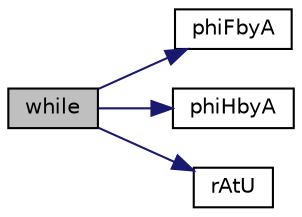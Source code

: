 digraph "while"
{
 // LATEX_PDF_SIZE
  edge [fontname="Helvetica",fontsize="10",labelfontname="Helvetica",labelfontsize="10"];
  node [fontname="Helvetica",fontsize="10",shape=record];
  rankdir="LR";
  Node1 [label="while",height=0.2,width=0.4,color="black", fillcolor="grey75", style="filled", fontcolor="black",tooltip=" "];
  Node1 -> Node2 [color="midnightblue",fontsize="10",style="solid",fontname="Helvetica"];
  Node2 [label="phiFbyA",height=0.2,width=0.4,color="black", fillcolor="white", style="filled",URL="$pEqn_8H.html#a8afcb300a3b7041ccdd88435f628e01c",tooltip=" "];
  Node1 -> Node3 [color="midnightblue",fontsize="10",style="solid",fontname="Helvetica"];
  Node3 [label="phiHbyA",height=0.2,width=0.4,color="black", fillcolor="white", style="filled",URL="$pEqn_8H.html#aa8a75b752b2c5a0842b47b83cef7b281",tooltip=" "];
  Node1 -> Node4 [color="midnightblue",fontsize="10",style="solid",fontname="Helvetica"];
  Node4 [label="rAtU",height=0.2,width=0.4,color="black", fillcolor="white", style="filled",URL="$pEqn_8H.html#afe01da774d03b179d1e22adc75a3c2fe",tooltip=" "];
}
